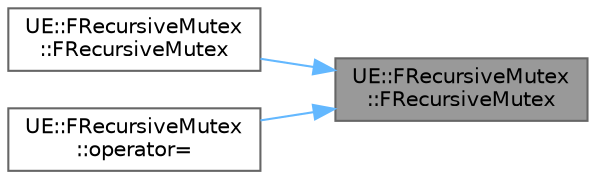 digraph "UE::FRecursiveMutex::FRecursiveMutex"
{
 // INTERACTIVE_SVG=YES
 // LATEX_PDF_SIZE
  bgcolor="transparent";
  edge [fontname=Helvetica,fontsize=10,labelfontname=Helvetica,labelfontsize=10];
  node [fontname=Helvetica,fontsize=10,shape=box,height=0.2,width=0.4];
  rankdir="RL";
  Node1 [id="Node000001",label="UE::FRecursiveMutex\l::FRecursiveMutex",height=0.2,width=0.4,color="gray40", fillcolor="grey60", style="filled", fontcolor="black",tooltip=" "];
  Node1 -> Node2 [id="edge1_Node000001_Node000002",dir="back",color="steelblue1",style="solid",tooltip=" "];
  Node2 [id="Node000002",label="UE::FRecursiveMutex\l::FRecursiveMutex",height=0.2,width=0.4,color="grey40", fillcolor="white", style="filled",URL="$d1/d4d/classUE_1_1FRecursiveMutex.html#a6f26f373bc742d92bc0ebb1f604e71be",tooltip=" "];
  Node1 -> Node3 [id="edge2_Node000001_Node000003",dir="back",color="steelblue1",style="solid",tooltip=" "];
  Node3 [id="Node000003",label="UE::FRecursiveMutex\l::operator=",height=0.2,width=0.4,color="grey40", fillcolor="white", style="filled",URL="$d1/d4d/classUE_1_1FRecursiveMutex.html#ae42810da18aa681b8aa17f507783a1c3",tooltip=" "];
}

